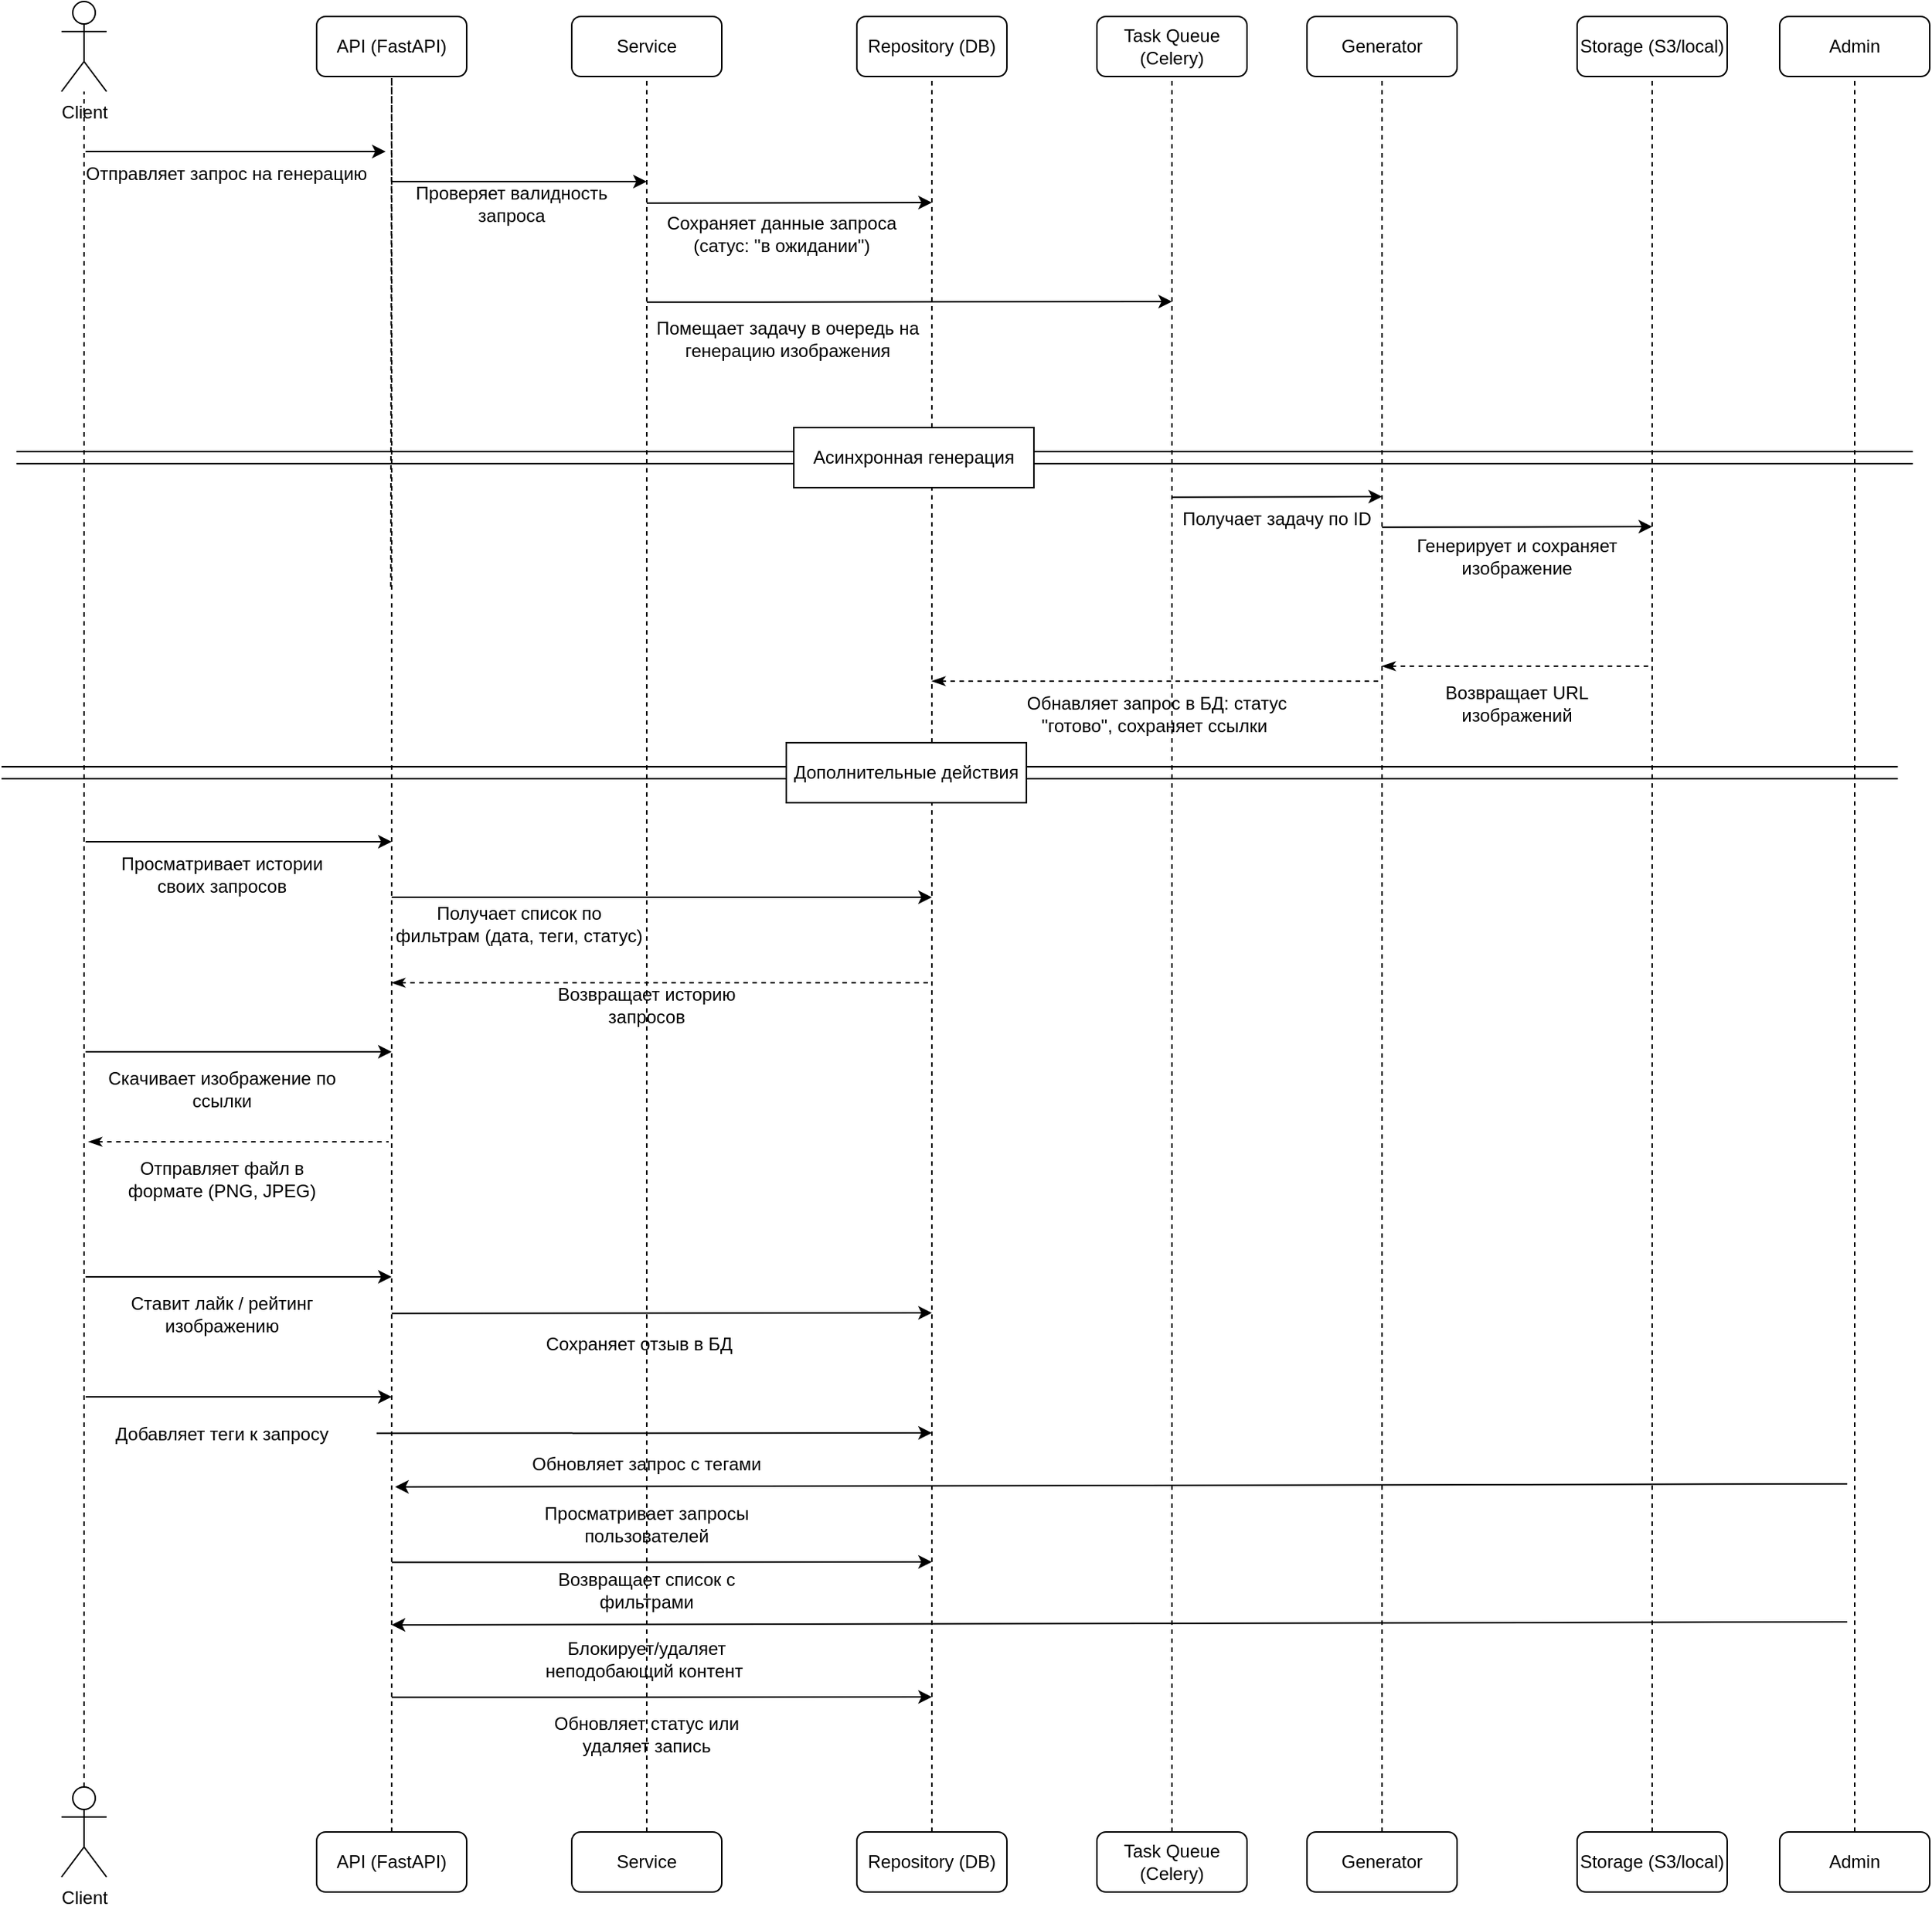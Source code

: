 <mxfile>
    <diagram id="P0MhUIgS5xBtuz9LQQ-1" name="Page-1">
        <mxGraphModel dx="892" dy="560" grid="1" gridSize="10" guides="1" tooltips="1" connect="1" arrows="1" fold="1" page="1" pageScale="1" pageWidth="850" pageHeight="1100" math="0" shadow="0">
            <root>
                <mxCell id="0"/>
                <mxCell id="1" parent="0"/>
                <mxCell id="2" value="Client" style="shape=umlActor;verticalLabelPosition=bottom;verticalAlign=top;html=1;" vertex="1" parent="1">
                    <mxGeometry x="130" y="180" width="30" height="60" as="geometry"/>
                </mxCell>
                <mxCell id="3" value="Client" style="shape=umlActor;verticalLabelPosition=bottom;verticalAlign=top;html=1;" vertex="1" parent="1">
                    <mxGeometry x="130" y="1370" width="30" height="60" as="geometry"/>
                </mxCell>
                <mxCell id="4" value="" style="endArrow=none;dashed=1;html=1;exitX=0.5;exitY=0;exitDx=0;exitDy=0;exitPerimeter=0;" edge="1" parent="1" source="3" target="2">
                    <mxGeometry width="50" height="50" relative="1" as="geometry">
                        <mxPoint x="190" y="540" as="sourcePoint"/>
                        <mxPoint x="240" y="490" as="targetPoint"/>
                    </mxGeometry>
                </mxCell>
                <mxCell id="5" value="API (FastAPI)" style="rounded=1;whiteSpace=wrap;html=1;fillColor=none;" vertex="1" parent="1">
                    <mxGeometry x="300" y="190" width="100" height="40" as="geometry"/>
                </mxCell>
                <mxCell id="6" value="API (FastAPI)" style="rounded=1;whiteSpace=wrap;html=1;fillColor=none;" vertex="1" parent="1">
                    <mxGeometry x="300" y="1400" width="100" height="40" as="geometry"/>
                </mxCell>
                <mxCell id="7" value="" style="endArrow=none;dashed=1;html=1;exitX=0.5;exitY=0;exitDx=0;exitDy=0;exitPerimeter=0;entryX=0.5;entryY=1;entryDx=0;entryDy=0;" edge="1" parent="1" target="5">
                    <mxGeometry width="50" height="50" relative="1" as="geometry">
                        <mxPoint x="349.41" y="570" as="sourcePoint"/>
                        <mxPoint x="349.41" y="240" as="targetPoint"/>
                    </mxGeometry>
                </mxCell>
                <mxCell id="8" value="" style="endArrow=none;dashed=1;html=1;exitX=0.5;exitY=0;exitDx=0;exitDy=0;entryX=0.5;entryY=1;entryDx=0;entryDy=0;" edge="1" parent="1" source="6" target="5">
                    <mxGeometry width="50" height="50" relative="1" as="geometry">
                        <mxPoint x="349.41" y="570" as="sourcePoint"/>
                        <mxPoint x="349.41" y="240" as="targetPoint"/>
                    </mxGeometry>
                </mxCell>
                <mxCell id="9" value="Service" style="rounded=1;whiteSpace=wrap;html=1;fillColor=none;" vertex="1" parent="1">
                    <mxGeometry x="470" y="190" width="100" height="40" as="geometry"/>
                </mxCell>
                <mxCell id="10" value="Service" style="rounded=1;whiteSpace=wrap;html=1;fillColor=none;" vertex="1" parent="1">
                    <mxGeometry x="470" y="1400" width="100" height="40" as="geometry"/>
                </mxCell>
                <mxCell id="11" value="" style="endArrow=none;dashed=1;html=1;exitX=0.5;exitY=0;exitDx=0;exitDy=0;entryX=0.5;entryY=1;entryDx=0;entryDy=0;" edge="1" parent="1" source="10" target="9">
                    <mxGeometry width="50" height="50" relative="1" as="geometry">
                        <mxPoint x="549.66" y="590" as="sourcePoint"/>
                        <mxPoint x="550.25" y="250" as="targetPoint"/>
                    </mxGeometry>
                </mxCell>
                <mxCell id="12" value="Repository (DB)" style="rounded=1;whiteSpace=wrap;html=1;fillColor=none;" vertex="1" parent="1">
                    <mxGeometry x="660" y="190" width="100" height="40" as="geometry"/>
                </mxCell>
                <mxCell id="13" value="Repository (DB)" style="rounded=1;whiteSpace=wrap;html=1;fillColor=none;" vertex="1" parent="1">
                    <mxGeometry x="660" y="1400" width="100" height="40" as="geometry"/>
                </mxCell>
                <mxCell id="14" value="" style="endArrow=none;dashed=1;html=1;entryX=0.5;entryY=1;entryDx=0;entryDy=0;exitX=0.5;exitY=0;exitDx=0;exitDy=0;" edge="1" parent="1" source="13" target="12">
                    <mxGeometry width="50" height="50" relative="1" as="geometry">
                        <mxPoint x="720" y="570" as="sourcePoint"/>
                        <mxPoint x="719.5" y="240" as="targetPoint"/>
                    </mxGeometry>
                </mxCell>
                <mxCell id="16" value="Task Queue (Celery&lt;span style=&quot;font-family: monospace; font-size: 0px; text-align: start; text-wrap-mode: nowrap;&quot;&gt;%3CmxGraphModel%3E%3Croot%3E%3CmxCell%20id%3D%220%22%2F%3E%3CmxCell%20id%3D%221%22%20parent%3D%220%22%2F%3E%3CmxCell%20id%3D%222%22%20value%3D%22Repository%20(DB)%22%20style%3D%22rounded%3D1%3BwhiteSpace%3Dwrap%3Bhtml%3D1%3BfillColor%3Dnone%3B%22%20vertex%3D%221%22%20parent%3D%221%22%3E%3CmxGeometry%20x%3D%22670%22%20y%3D%22190%22%20width%3D%22100%22%20height%3D%2240%22%20as%3D%22geometry%22%2F%3E%3C%2FmxCell%3E%3C%2Froot%3E%3C%2FmxGraphModel%3E&lt;/span&gt;)" style="rounded=1;whiteSpace=wrap;html=1;fillColor=none;" vertex="1" parent="1">
                    <mxGeometry x="820" y="190" width="100" height="40" as="geometry"/>
                </mxCell>
                <mxCell id="17" value="Task Queue (Celery&lt;span style=&quot;font-family: monospace; font-size: 0px; text-align: start; text-wrap-mode: nowrap;&quot;&gt;%3CmxGraphModel%3E%3Croot%3E%3CmxCell%20id%3D%220%22%2F%3E%3CmxCell%20id%3D%221%22%20parent%3D%220%22%2F%3E%3CmxCell%20id%3D%222%22%20value%3D%22Repository%20(DB)%22%20style%3D%22rounded%3D1%3BwhiteSpace%3Dwrap%3Bhtml%3D1%3BfillColor%3Dnone%3B%22%20vertex%3D%221%22%20parent%3D%221%22%3E%3CmxGeometry%20x%3D%22670%22%20y%3D%22190%22%20width%3D%22100%22%20height%3D%2240%22%20as%3D%22geometry%22%2F%3E%3C%2FmxCell%3E%3C%2Froot%3E%3C%2FmxGraphModel%3E&lt;/span&gt;)" style="rounded=1;whiteSpace=wrap;html=1;fillColor=none;" vertex="1" parent="1">
                    <mxGeometry x="820" y="1400" width="100" height="40" as="geometry"/>
                </mxCell>
                <mxCell id="18" value="" style="endArrow=none;dashed=1;html=1;entryX=0.5;entryY=1;entryDx=0;entryDy=0;exitX=0.5;exitY=0;exitDx=0;exitDy=0;" edge="1" parent="1" source="17" target="16">
                    <mxGeometry width="50" height="50" relative="1" as="geometry">
                        <mxPoint x="890" y="540" as="sourcePoint"/>
                        <mxPoint x="889.66" y="260" as="targetPoint"/>
                    </mxGeometry>
                </mxCell>
                <mxCell id="19" value="" style="endArrow=classic;html=1;" edge="1" parent="1">
                    <mxGeometry width="50" height="50" relative="1" as="geometry">
                        <mxPoint x="146" y="280" as="sourcePoint"/>
                        <mxPoint x="346" y="280" as="targetPoint"/>
                    </mxGeometry>
                </mxCell>
                <mxCell id="21" value="Storage (S3/local)" style="rounded=1;whiteSpace=wrap;html=1;fillColor=none;" vertex="1" parent="1">
                    <mxGeometry x="1140" y="190" width="100" height="40" as="geometry"/>
                </mxCell>
                <mxCell id="22" value="Admin" style="rounded=1;whiteSpace=wrap;html=1;fillColor=none;" vertex="1" parent="1">
                    <mxGeometry x="1275" y="190" width="100" height="40" as="geometry"/>
                </mxCell>
                <mxCell id="23" value="Storage (S3/local)" style="rounded=1;whiteSpace=wrap;html=1;fillColor=none;" vertex="1" parent="1">
                    <mxGeometry x="1140" y="1400" width="100" height="40" as="geometry"/>
                </mxCell>
                <mxCell id="24" value="" style="endArrow=none;dashed=1;html=1;entryX=0.5;entryY=1;entryDx=0;entryDy=0;exitX=0.5;exitY=0;exitDx=0;exitDy=0;" edge="1" parent="1" source="23" target="21">
                    <mxGeometry width="50" height="50" relative="1" as="geometry">
                        <mxPoint x="1020" y="560" as="sourcePoint"/>
                        <mxPoint x="1019.5" y="240" as="targetPoint"/>
                    </mxGeometry>
                </mxCell>
                <mxCell id="25" value="Admin" style="rounded=1;whiteSpace=wrap;html=1;fillColor=none;" vertex="1" parent="1">
                    <mxGeometry x="1275" y="1400" width="100" height="40" as="geometry"/>
                </mxCell>
                <mxCell id="26" value="" style="endArrow=none;dashed=1;html=1;entryX=0.5;entryY=1;entryDx=0;entryDy=0;exitX=0.5;exitY=0;exitDx=0;exitDy=0;" edge="1" parent="1" source="25" target="22">
                    <mxGeometry width="50" height="50" relative="1" as="geometry">
                        <mxPoint x="1170" y="550" as="sourcePoint"/>
                        <mxPoint x="1159.5" y="240" as="targetPoint"/>
                    </mxGeometry>
                </mxCell>
                <mxCell id="29" value="Отправляет запрос на генерацию" style="text;html=1;align=center;verticalAlign=middle;whiteSpace=wrap;rounded=0;" vertex="1" parent="1">
                    <mxGeometry x="140" y="280" width="200" height="30" as="geometry"/>
                </mxCell>
                <mxCell id="30" value="" style="endArrow=classic;html=1;" edge="1" parent="1">
                    <mxGeometry width="50" height="50" relative="1" as="geometry">
                        <mxPoint x="350" y="300" as="sourcePoint"/>
                        <mxPoint x="520" y="300" as="targetPoint"/>
                    </mxGeometry>
                </mxCell>
                <mxCell id="31" value="Проверяет валидность запроса" style="text;html=1;align=center;verticalAlign=middle;whiteSpace=wrap;rounded=0;" vertex="1" parent="1">
                    <mxGeometry x="350" y="300" width="160" height="30" as="geometry"/>
                </mxCell>
                <mxCell id="32" value="" style="endArrow=classic;html=1;" edge="1" parent="1">
                    <mxGeometry width="50" height="50" relative="1" as="geometry">
                        <mxPoint x="520" y="314.41" as="sourcePoint"/>
                        <mxPoint x="710" y="314" as="targetPoint"/>
                    </mxGeometry>
                </mxCell>
                <mxCell id="33" value="Сохраняет данные запроса (сатус: &quot;в ожидании&quot;)" style="text;html=1;align=center;verticalAlign=middle;whiteSpace=wrap;rounded=0;" vertex="1" parent="1">
                    <mxGeometry x="530" y="320" width="160" height="30" as="geometry"/>
                </mxCell>
                <mxCell id="34" value="" style="endArrow=classic;html=1;" edge="1" parent="1">
                    <mxGeometry width="50" height="50" relative="1" as="geometry">
                        <mxPoint x="520" y="380.41" as="sourcePoint"/>
                        <mxPoint x="870" y="380" as="targetPoint"/>
                    </mxGeometry>
                </mxCell>
                <mxCell id="35" value="Помещает задачу в очередь на генерацию изображения" style="text;html=1;align=center;verticalAlign=middle;whiteSpace=wrap;rounded=0;" vertex="1" parent="1">
                    <mxGeometry x="524" y="390" width="180" height="30" as="geometry"/>
                </mxCell>
                <mxCell id="36" value="" style="endArrow=none;html=1;" edge="1" parent="1">
                    <mxGeometry width="50" height="50" relative="1" as="geometry">
                        <mxPoint x="100" y="480" as="sourcePoint"/>
                        <mxPoint x="1363.704" y="480" as="targetPoint"/>
                    </mxGeometry>
                </mxCell>
                <mxCell id="37" value="" style="endArrow=none;html=1;" edge="1" parent="1">
                    <mxGeometry width="50" height="50" relative="1" as="geometry">
                        <mxPoint x="100" y="488" as="sourcePoint"/>
                        <mxPoint x="1363.704" y="488" as="targetPoint"/>
                    </mxGeometry>
                </mxCell>
                <mxCell id="38" value="Асинхронная генерация" style="rounded=0;whiteSpace=wrap;html=1;" vertex="1" parent="1">
                    <mxGeometry x="618" y="464" width="160" height="40" as="geometry"/>
                </mxCell>
                <mxCell id="40" value="Generator" style="rounded=1;whiteSpace=wrap;html=1;fillColor=none;" vertex="1" parent="1">
                    <mxGeometry x="960" y="190" width="100" height="40" as="geometry"/>
                </mxCell>
                <mxCell id="41" value="Generator" style="rounded=1;whiteSpace=wrap;html=1;fillColor=none;" vertex="1" parent="1">
                    <mxGeometry x="960" y="1400" width="100" height="40" as="geometry"/>
                </mxCell>
                <mxCell id="42" value="" style="endArrow=none;dashed=1;html=1;entryX=0.5;entryY=1;entryDx=0;entryDy=0;exitX=0.5;exitY=0;exitDx=0;exitDy=0;" edge="1" parent="1" source="41" target="40">
                    <mxGeometry width="50" height="50" relative="1" as="geometry">
                        <mxPoint x="1000" y="970" as="sourcePoint"/>
                        <mxPoint x="1009" y="240" as="targetPoint"/>
                    </mxGeometry>
                </mxCell>
                <mxCell id="43" value="" style="endArrow=classic;html=1;" edge="1" parent="1">
                    <mxGeometry width="50" height="50" relative="1" as="geometry">
                        <mxPoint x="870" y="510.41" as="sourcePoint"/>
                        <mxPoint x="1010" y="510" as="targetPoint"/>
                    </mxGeometry>
                </mxCell>
                <mxCell id="44" value="Получает задачу по ID" style="text;html=1;align=center;verticalAlign=middle;whiteSpace=wrap;rounded=0;" vertex="1" parent="1">
                    <mxGeometry x="860" y="510" width="160" height="30" as="geometry"/>
                </mxCell>
                <mxCell id="45" value="" style="endArrow=classic;html=1;" edge="1" parent="1">
                    <mxGeometry width="50" height="50" relative="1" as="geometry">
                        <mxPoint x="1010" y="530.41" as="sourcePoint"/>
                        <mxPoint x="1190" y="530" as="targetPoint"/>
                    </mxGeometry>
                </mxCell>
                <mxCell id="46" value="Генерирует и сохраняет изображение" style="text;html=1;align=center;verticalAlign=middle;whiteSpace=wrap;rounded=0;" vertex="1" parent="1">
                    <mxGeometry x="1020" y="535" width="160" height="30" as="geometry"/>
                </mxCell>
                <mxCell id="47" value="" style="endArrow=none;dashed=1;html=1;startArrow=classicThin;startFill=1;" edge="1" parent="1">
                    <mxGeometry width="50" height="50" relative="1" as="geometry">
                        <mxPoint x="1010" y="623" as="sourcePoint"/>
                        <mxPoint x="1190" y="623" as="targetPoint"/>
                    </mxGeometry>
                </mxCell>
                <mxCell id="48" value="Возвращает URL изображений" style="text;html=1;align=center;verticalAlign=middle;whiteSpace=wrap;rounded=0;" vertex="1" parent="1">
                    <mxGeometry x="1020" y="633" width="160" height="30" as="geometry"/>
                </mxCell>
                <mxCell id="49" value="" style="endArrow=none;dashed=1;html=1;startArrow=classicThin;startFill=1;" edge="1" parent="1">
                    <mxGeometry width="50" height="50" relative="1" as="geometry">
                        <mxPoint x="710" y="633" as="sourcePoint"/>
                        <mxPoint x="1010" y="633" as="targetPoint"/>
                    </mxGeometry>
                </mxCell>
                <mxCell id="52" value="Обнавляет запрос в БД: статус &quot;готово&quot;, сохраняет ссылки&amp;nbsp;" style="text;html=1;align=center;verticalAlign=middle;whiteSpace=wrap;rounded=0;" vertex="1" parent="1">
                    <mxGeometry x="760" y="640" width="200" height="30" as="geometry"/>
                </mxCell>
                <mxCell id="53" value="" style="endArrow=none;html=1;" edge="1" parent="1">
                    <mxGeometry width="50" height="50" relative="1" as="geometry">
                        <mxPoint x="90" y="690" as="sourcePoint"/>
                        <mxPoint x="1353.704" y="690" as="targetPoint"/>
                    </mxGeometry>
                </mxCell>
                <mxCell id="54" value="" style="endArrow=none;html=1;" edge="1" parent="1">
                    <mxGeometry width="50" height="50" relative="1" as="geometry">
                        <mxPoint x="90" y="698" as="sourcePoint"/>
                        <mxPoint x="1353.704" y="698" as="targetPoint"/>
                    </mxGeometry>
                </mxCell>
                <mxCell id="55" value="Дополнительные действия" style="rounded=0;whiteSpace=wrap;html=1;" vertex="1" parent="1">
                    <mxGeometry x="613" y="674" width="160" height="40" as="geometry"/>
                </mxCell>
                <mxCell id="56" value="" style="endArrow=classic;html=1;" edge="1" parent="1">
                    <mxGeometry width="50" height="50" relative="1" as="geometry">
                        <mxPoint x="146" y="740" as="sourcePoint"/>
                        <mxPoint x="350" y="740" as="targetPoint"/>
                    </mxGeometry>
                </mxCell>
                <mxCell id="57" value="Просматривает истории своих запросов" style="text;html=1;align=center;verticalAlign=middle;whiteSpace=wrap;rounded=0;" vertex="1" parent="1">
                    <mxGeometry x="157" y="747" width="160" height="30" as="geometry"/>
                </mxCell>
                <mxCell id="58" value="" style="endArrow=classic;html=1;" edge="1" parent="1">
                    <mxGeometry width="50" height="50" relative="1" as="geometry">
                        <mxPoint x="350" y="777" as="sourcePoint"/>
                        <mxPoint x="710" y="777" as="targetPoint"/>
                    </mxGeometry>
                </mxCell>
                <mxCell id="59" value="Получает список по фильтрам (дата, теги, статус)" style="text;html=1;align=center;verticalAlign=middle;whiteSpace=wrap;rounded=0;" vertex="1" parent="1">
                    <mxGeometry x="350" y="780" width="170" height="30" as="geometry"/>
                </mxCell>
                <mxCell id="60" value="" style="endArrow=none;dashed=1;html=1;startArrow=classicThin;startFill=1;" edge="1" parent="1">
                    <mxGeometry width="50" height="50" relative="1" as="geometry">
                        <mxPoint x="350" y="834" as="sourcePoint"/>
                        <mxPoint x="710" y="834" as="targetPoint"/>
                    </mxGeometry>
                </mxCell>
                <mxCell id="61" value="Возвращает историю запросов" style="text;html=1;align=center;verticalAlign=middle;whiteSpace=wrap;rounded=0;" vertex="1" parent="1">
                    <mxGeometry x="435" y="834" width="170" height="30" as="geometry"/>
                </mxCell>
                <mxCell id="62" value="" style="endArrow=classic;html=1;" edge="1" parent="1">
                    <mxGeometry width="50" height="50" relative="1" as="geometry">
                        <mxPoint x="146" y="880" as="sourcePoint"/>
                        <mxPoint x="350" y="880" as="targetPoint"/>
                    </mxGeometry>
                </mxCell>
                <mxCell id="63" value="Скачивает изображение по ссылки" style="text;html=1;align=center;verticalAlign=middle;whiteSpace=wrap;rounded=0;" vertex="1" parent="1">
                    <mxGeometry x="157" y="890" width="160" height="30" as="geometry"/>
                </mxCell>
                <mxCell id="64" value="" style="endArrow=none;dashed=1;html=1;startArrow=classicThin;startFill=1;" edge="1" parent="1">
                    <mxGeometry width="50" height="50" relative="1" as="geometry">
                        <mxPoint x="148" y="940" as="sourcePoint"/>
                        <mxPoint x="348" y="940" as="targetPoint"/>
                    </mxGeometry>
                </mxCell>
                <mxCell id="65" value="Отправляет файл в формате (PNG, JPEG)" style="text;html=1;align=center;verticalAlign=middle;whiteSpace=wrap;rounded=0;" vertex="1" parent="1">
                    <mxGeometry x="157" y="950" width="160" height="30" as="geometry"/>
                </mxCell>
                <mxCell id="66" value="" style="endArrow=classic;html=1;" edge="1" parent="1">
                    <mxGeometry width="50" height="50" relative="1" as="geometry">
                        <mxPoint x="146" y="1030" as="sourcePoint"/>
                        <mxPoint x="350" y="1030" as="targetPoint"/>
                    </mxGeometry>
                </mxCell>
                <mxCell id="67" value="Ставит лайк / рейтинг изображению" style="text;html=1;align=center;verticalAlign=middle;whiteSpace=wrap;rounded=0;" vertex="1" parent="1">
                    <mxGeometry x="157" y="1040" width="160" height="30" as="geometry"/>
                </mxCell>
                <mxCell id="68" value="" style="endArrow=classic;html=1;" edge="1" parent="1">
                    <mxGeometry width="50" height="50" relative="1" as="geometry">
                        <mxPoint x="350" y="1054.41" as="sourcePoint"/>
                        <mxPoint x="710" y="1054" as="targetPoint"/>
                    </mxGeometry>
                </mxCell>
                <mxCell id="69" value="Сохраняет отзыв в БД" style="text;html=1;align=center;verticalAlign=middle;whiteSpace=wrap;rounded=0;" vertex="1" parent="1">
                    <mxGeometry x="435" y="1060" width="160" height="30" as="geometry"/>
                </mxCell>
                <mxCell id="70" value="" style="endArrow=classic;html=1;" edge="1" parent="1">
                    <mxGeometry width="50" height="50" relative="1" as="geometry">
                        <mxPoint x="146" y="1110" as="sourcePoint"/>
                        <mxPoint x="350" y="1110" as="targetPoint"/>
                    </mxGeometry>
                </mxCell>
                <mxCell id="71" value="Добавляет теги к запросу" style="text;html=1;align=center;verticalAlign=middle;whiteSpace=wrap;rounded=0;" vertex="1" parent="1">
                    <mxGeometry x="157" y="1120" width="160" height="30" as="geometry"/>
                </mxCell>
                <mxCell id="72" value="" style="endArrow=classic;html=1;" edge="1" parent="1">
                    <mxGeometry width="50" height="50" relative="1" as="geometry">
                        <mxPoint x="340" y="1134.29" as="sourcePoint"/>
                        <mxPoint x="710" y="1134" as="targetPoint"/>
                    </mxGeometry>
                </mxCell>
                <mxCell id="73" value="Обновляет запрос с тегами" style="text;html=1;align=center;verticalAlign=middle;whiteSpace=wrap;rounded=0;" vertex="1" parent="1">
                    <mxGeometry x="440" y="1140" width="160" height="30" as="geometry"/>
                </mxCell>
                <mxCell id="74" value="" style="endArrow=none;html=1;endFill=0;startArrow=classic;startFill=1;" edge="1" parent="1">
                    <mxGeometry width="50" height="50" relative="1" as="geometry">
                        <mxPoint x="352.315" y="1170" as="sourcePoint"/>
                        <mxPoint x="1320" y="1168" as="targetPoint"/>
                    </mxGeometry>
                </mxCell>
                <mxCell id="75" value="Просматривает запросы пользователей" style="text;html=1;align=center;verticalAlign=middle;whiteSpace=wrap;rounded=0;" vertex="1" parent="1">
                    <mxGeometry x="440" y="1180" width="160" height="30" as="geometry"/>
                </mxCell>
                <mxCell id="76" value="" style="endArrow=classic;html=1;" edge="1" parent="1">
                    <mxGeometry width="50" height="50" relative="1" as="geometry">
                        <mxPoint x="350" y="1220.29" as="sourcePoint"/>
                        <mxPoint x="710" y="1220" as="targetPoint"/>
                    </mxGeometry>
                </mxCell>
                <mxCell id="77" value="Возвращает список с фильтрами" style="text;html=1;align=center;verticalAlign=middle;whiteSpace=wrap;rounded=0;" vertex="1" parent="1">
                    <mxGeometry x="440" y="1224" width="160" height="30" as="geometry"/>
                </mxCell>
                <mxCell id="78" value="" style="endArrow=none;html=1;endFill=0;startArrow=classic;startFill=1;" edge="1" parent="1">
                    <mxGeometry width="50" height="50" relative="1" as="geometry">
                        <mxPoint x="350.005" y="1262" as="sourcePoint"/>
                        <mxPoint x="1320" y="1260" as="targetPoint"/>
                    </mxGeometry>
                </mxCell>
                <mxCell id="79" value="Блокирует/удаляет неподобающий контент&amp;nbsp;" style="text;html=1;align=center;verticalAlign=middle;whiteSpace=wrap;rounded=0;" vertex="1" parent="1">
                    <mxGeometry x="440" y="1270" width="160" height="30" as="geometry"/>
                </mxCell>
                <mxCell id="80" value="" style="endArrow=classic;html=1;" edge="1" parent="1">
                    <mxGeometry width="50" height="50" relative="1" as="geometry">
                        <mxPoint x="350" y="1310.29" as="sourcePoint"/>
                        <mxPoint x="710" y="1310" as="targetPoint"/>
                    </mxGeometry>
                </mxCell>
                <mxCell id="81" value="Обновляет статус или удаляет запись" style="text;html=1;align=center;verticalAlign=middle;whiteSpace=wrap;rounded=0;" vertex="1" parent="1">
                    <mxGeometry x="440" y="1320" width="160" height="30" as="geometry"/>
                </mxCell>
            </root>
        </mxGraphModel>
    </diagram>
</mxfile>
